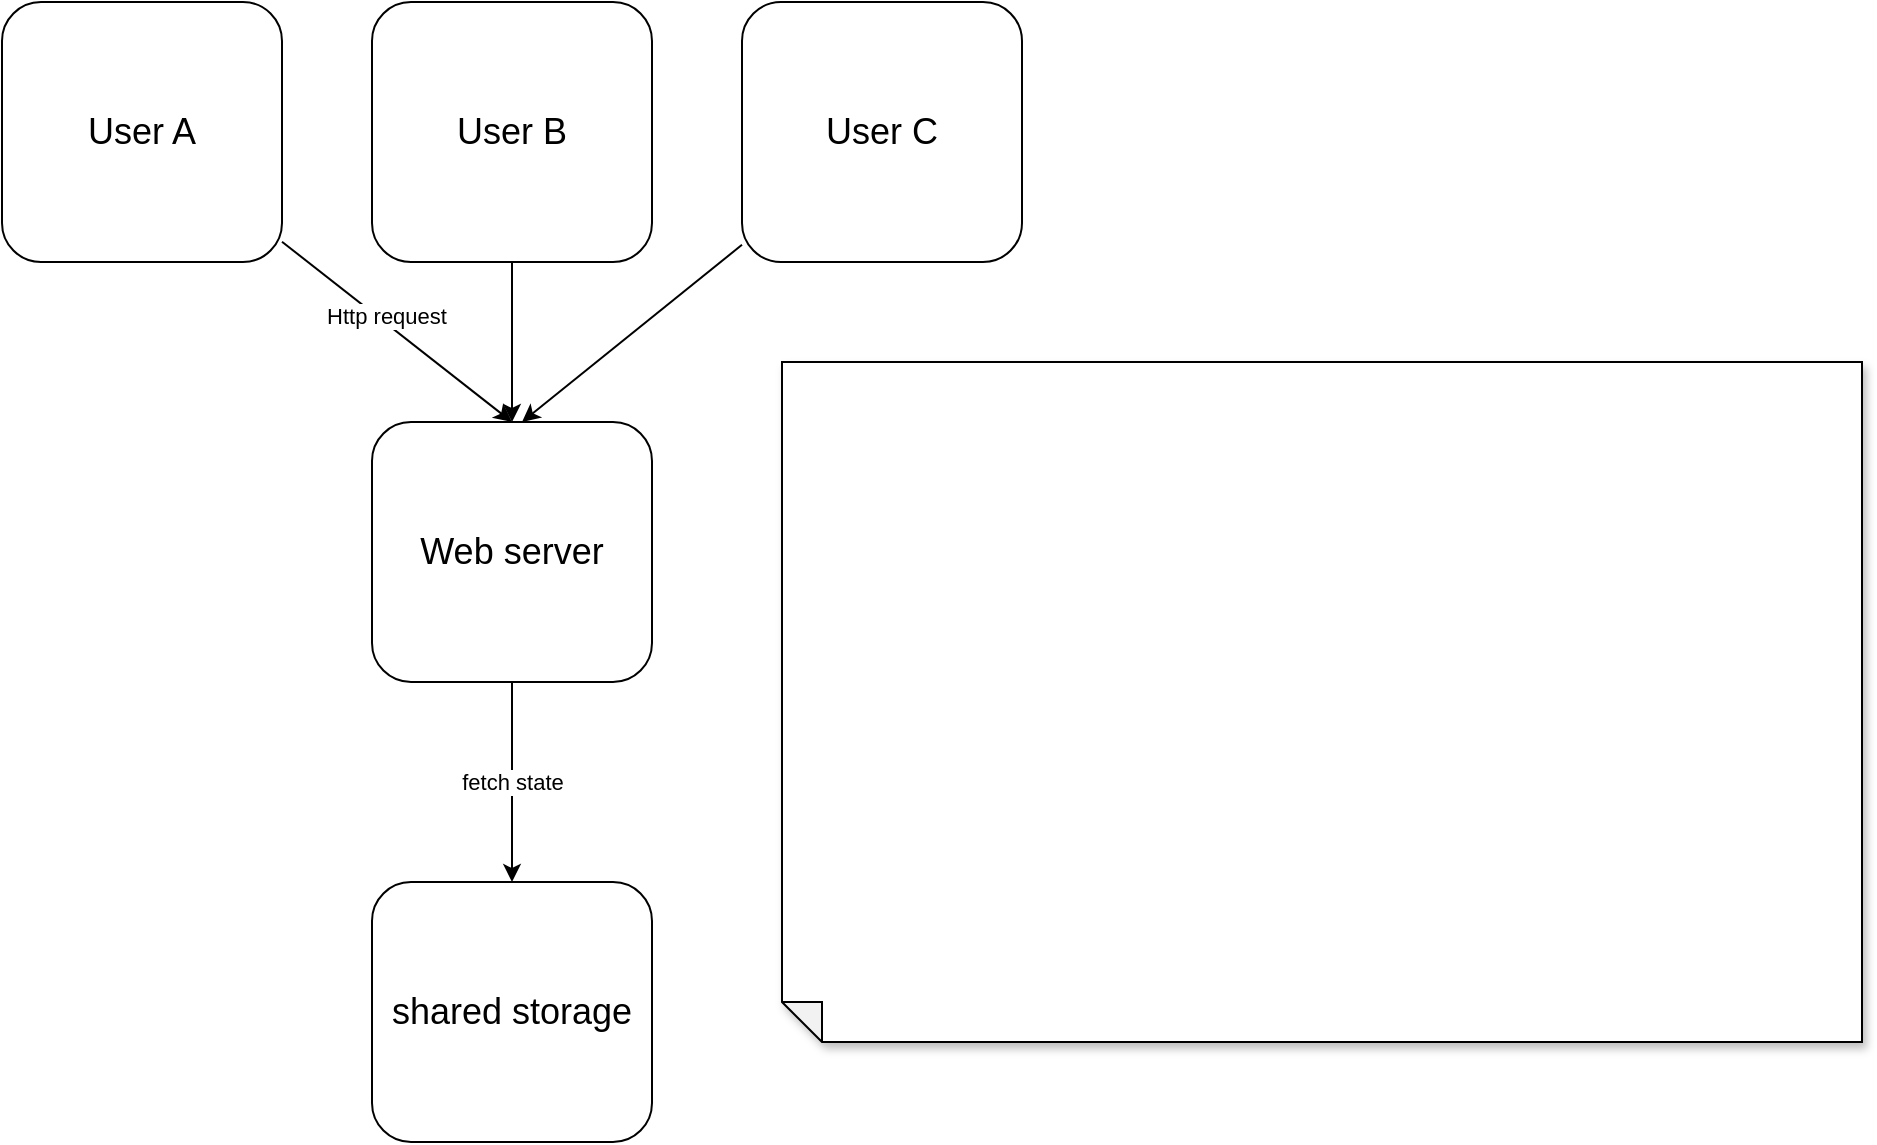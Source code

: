 <mxfile>
    <diagram id="x9lF7Ikh1Ne1HWIKREvB" name="Page-1">
        <mxGraphModel dx="1034" dy="717" grid="1" gridSize="10" guides="1" tooltips="1" connect="1" arrows="1" fold="1" page="1" pageScale="1" pageWidth="850" pageHeight="1100" math="0" shadow="0">
            <root>
                <mxCell id="0"/>
                <mxCell id="1" parent="0"/>
                <mxCell id="14" style="edgeStyle=none;html=1;entryX=0.5;entryY=0;entryDx=0;entryDy=0;" edge="1" parent="1" source="2" target="12">
                    <mxGeometry relative="1" as="geometry"/>
                </mxCell>
                <mxCell id="17" value="Http request" style="edgeLabel;html=1;align=center;verticalAlign=middle;resizable=0;points=[];" vertex="1" connectable="0" parent="14">
                    <mxGeometry x="-0.126" y="3" relative="1" as="geometry">
                        <mxPoint as="offset"/>
                    </mxGeometry>
                </mxCell>
                <mxCell id="2" value="&lt;font style=&quot;font-size: 18px;&quot;&gt;User A&lt;/font&gt;" style="rounded=1;whiteSpace=wrap;html=1;strokeWidth=1;" parent="1" vertex="1">
                    <mxGeometry x="170" y="10" width="140" height="130" as="geometry"/>
                </mxCell>
                <mxCell id="15" style="edgeStyle=none;html=1;" edge="1" parent="1" source="3">
                    <mxGeometry relative="1" as="geometry">
                        <mxPoint x="425" y="220" as="targetPoint"/>
                    </mxGeometry>
                </mxCell>
                <mxCell id="3" value="&lt;font style=&quot;font-size: 18px;&quot;&gt;User B&lt;/font&gt;" style="rounded=1;whiteSpace=wrap;html=1;strokeWidth=1;" parent="1" vertex="1">
                    <mxGeometry x="355" y="10" width="140" height="130" as="geometry"/>
                </mxCell>
                <mxCell id="16" style="edgeStyle=none;html=1;" edge="1" parent="1" source="4">
                    <mxGeometry relative="1" as="geometry">
                        <mxPoint x="430" y="220" as="targetPoint"/>
                    </mxGeometry>
                </mxCell>
                <mxCell id="4" value="&lt;font style=&quot;font-size: 18px;&quot;&gt;User C&lt;/font&gt;" style="rounded=1;whiteSpace=wrap;html=1;strokeWidth=1;" parent="1" vertex="1">
                    <mxGeometry x="540" y="10" width="140" height="130" as="geometry"/>
                </mxCell>
                <mxCell id="11" value="" style="shape=note;whiteSpace=wrap;html=1;backgroundOutline=1;darkOpacity=0.05;fillStyle=solid;direction=west;gradientDirection=north;shadow=1;size=20;pointerEvents=1;fontSize=18;align=center;" parent="1" vertex="1">
                    <mxGeometry x="560" y="190" width="540" height="340" as="geometry"/>
                </mxCell>
                <mxCell id="18" value="fetch state" style="edgeStyle=none;html=1;entryX=0.5;entryY=0;entryDx=0;entryDy=0;" edge="1" parent="1" source="12" target="13">
                    <mxGeometry relative="1" as="geometry"/>
                </mxCell>
                <mxCell id="12" value="&lt;font style=&quot;font-size: 18px;&quot;&gt;Web server&lt;/font&gt;" style="rounded=1;whiteSpace=wrap;html=1;strokeWidth=1;" vertex="1" parent="1">
                    <mxGeometry x="355" y="220" width="140" height="130" as="geometry"/>
                </mxCell>
                <mxCell id="13" value="&lt;font style=&quot;font-size: 18px;&quot;&gt;shared storage&lt;/font&gt;" style="rounded=1;whiteSpace=wrap;html=1;strokeWidth=1;" vertex="1" parent="1">
                    <mxGeometry x="355" y="450" width="140" height="130" as="geometry"/>
                </mxCell>
            </root>
        </mxGraphModel>
    </diagram>
</mxfile>